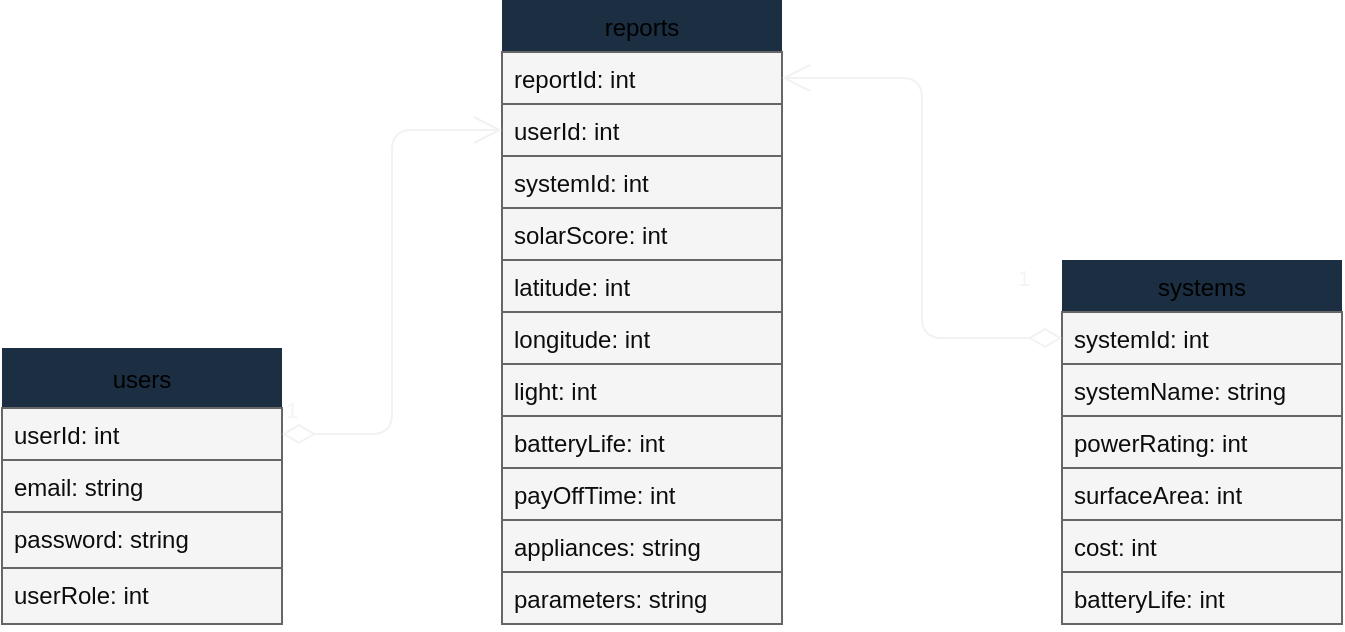 <mxfile>
    <diagram id="t39LJJXt5e7Rwhi7-xqu" name="Page-1">
        <mxGraphModel dx="253" dy="184" grid="0" gridSize="10" guides="1" tooltips="1" connect="1" arrows="1" fold="1" page="0" pageScale="1" pageWidth="850" pageHeight="1100" math="0" shadow="0">
            <root>
                <mxCell id="0"/>
                <mxCell id="1" parent="0"/>
                <object label="users" userRole="int" id="2">
                    <mxCell style="swimlane;fontStyle=0;childLayout=stackLayout;horizontal=1;startSize=30;fillColor=#1B2E42;horizontalStack=0;resizeParent=1;resizeParentMax=0;resizeLast=0;collapsible=1;marginBottom=0;gradientColor=none;strokeColor=none;" parent="1" vertex="1">
                        <mxGeometry x="118" y="364" width="140" height="138" as="geometry"/>
                    </mxCell>
                </object>
                <mxCell id="3" value="userId: int" style="text;strokeColor=#666666;fillColor=#f5f5f5;align=left;verticalAlign=top;spacingLeft=4;spacingRight=4;overflow=hidden;rotatable=0;points=[[0,0.5],[1,0.5]];portConstraint=eastwest;gradientColor=none;fontColor=#0d0d0d;" parent="2" vertex="1">
                    <mxGeometry y="30" width="140" height="26" as="geometry"/>
                </mxCell>
                <mxCell id="4" value="email: string" style="text;strokeColor=#666666;fillColor=#f5f5f5;align=left;verticalAlign=top;spacingLeft=4;spacingRight=4;overflow=hidden;rotatable=0;points=[[0,0.5],[1,0.5]];portConstraint=eastwest;gradientColor=none;fontColor=#0d0d0d;" parent="2" vertex="1">
                    <mxGeometry y="56" width="140" height="26" as="geometry"/>
                </mxCell>
                <mxCell id="5" value="password: string" style="text;strokeColor=#666666;fillColor=#f5f5f5;align=left;verticalAlign=top;spacingLeft=4;spacingRight=4;overflow=hidden;rotatable=0;points=[[0,0.5],[1,0.5]];portConstraint=eastwest;gradientColor=none;fontColor=#0d0d0d;" parent="2" vertex="1">
                    <mxGeometry y="82" width="140" height="28" as="geometry"/>
                </mxCell>
                <mxCell id="6" value="userRole: int" style="text;strokeColor=#666666;fillColor=#f5f5f5;align=left;verticalAlign=top;spacingLeft=4;spacingRight=4;overflow=hidden;rotatable=0;points=[[0,0.5],[1,0.5]];portConstraint=eastwest;gradientColor=none;fontColor=#0d0d0d;" parent="2" vertex="1">
                    <mxGeometry y="110" width="140" height="28" as="geometry"/>
                </mxCell>
                <mxCell id="7" value="systems" style="swimlane;fontStyle=0;childLayout=stackLayout;horizontal=1;startSize=26;fillColor=#1B2E42;horizontalStack=0;resizeParent=1;resizeParentMax=0;resizeLast=0;collapsible=1;marginBottom=0;gradientColor=none;strokeColor=none;" parent="1" vertex="1">
                    <mxGeometry x="648" y="320" width="140" height="182" as="geometry"/>
                </mxCell>
                <mxCell id="8" value="systemId: int" style="text;strokeColor=#666666;fillColor=#f5f5f5;align=left;verticalAlign=top;spacingLeft=4;spacingRight=4;overflow=hidden;rotatable=0;points=[[0,0.5],[1,0.5]];portConstraint=eastwest;gradientColor=none;fontColor=#0d0d0d;" parent="7" vertex="1">
                    <mxGeometry y="26" width="140" height="26" as="geometry"/>
                </mxCell>
                <mxCell id="9" value="systemName: string" style="text;strokeColor=#666666;fillColor=#f5f5f5;align=left;verticalAlign=top;spacingLeft=4;spacingRight=4;overflow=hidden;rotatable=0;points=[[0,0.5],[1,0.5]];portConstraint=eastwest;gradientColor=none;fontColor=#0d0d0d;" parent="7" vertex="1">
                    <mxGeometry y="52" width="140" height="26" as="geometry"/>
                </mxCell>
                <mxCell id="10" value="powerRating: int" style="text;strokeColor=#666666;fillColor=#f5f5f5;align=left;verticalAlign=top;spacingLeft=4;spacingRight=4;overflow=hidden;rotatable=0;points=[[0,0.5],[1,0.5]];portConstraint=eastwest;gradientColor=none;fontColor=#0d0d0d;" parent="7" vertex="1">
                    <mxGeometry y="78" width="140" height="26" as="geometry"/>
                </mxCell>
                <mxCell id="11" value="surfaceArea: int" style="text;strokeColor=#666666;fillColor=#f5f5f5;align=left;verticalAlign=top;spacingLeft=4;spacingRight=4;overflow=hidden;rotatable=0;points=[[0,0.5],[1,0.5]];portConstraint=eastwest;gradientColor=none;fontColor=#0d0d0d;" parent="7" vertex="1">
                    <mxGeometry y="104" width="140" height="26" as="geometry"/>
                </mxCell>
                <mxCell id="12" value="cost: int" style="text;strokeColor=#666666;fillColor=#f5f5f5;align=left;verticalAlign=top;spacingLeft=4;spacingRight=4;overflow=hidden;rotatable=0;points=[[0,0.5],[1,0.5]];portConstraint=eastwest;gradientColor=none;fontColor=#0d0d0d;" parent="7" vertex="1">
                    <mxGeometry y="130" width="140" height="26" as="geometry"/>
                </mxCell>
                <mxCell id="13" value="batteryLife: int" style="text;strokeColor=#666666;fillColor=#f5f5f5;align=left;verticalAlign=top;spacingLeft=4;spacingRight=4;overflow=hidden;rotatable=0;points=[[0,0.5],[1,0.5]];portConstraint=eastwest;gradientColor=none;fontColor=#0d0d0d;" parent="7" vertex="1">
                    <mxGeometry y="156" width="140" height="26" as="geometry"/>
                </mxCell>
                <mxCell id="16" value="reports" style="swimlane;fontStyle=0;childLayout=stackLayout;horizontal=1;startSize=26;fillColor=#1B2E42;horizontalStack=0;resizeParent=1;resizeParentMax=0;resizeLast=0;collapsible=1;marginBottom=0;gradientColor=none;strokeColor=none;" parent="1" vertex="1">
                    <mxGeometry x="368" y="190" width="140" height="312" as="geometry"/>
                </mxCell>
                <mxCell id="17" value="reportId: int" style="text;strokeColor=#666666;fillColor=#f5f5f5;align=left;verticalAlign=top;spacingLeft=4;spacingRight=4;overflow=hidden;rotatable=0;points=[[0,0.5],[1,0.5]];portConstraint=eastwest;gradientColor=none;fontColor=#0d0d0d;" parent="16" vertex="1">
                    <mxGeometry y="26" width="140" height="26" as="geometry"/>
                </mxCell>
                <mxCell id="18" value="userId: int" style="text;strokeColor=#666666;fillColor=#f5f5f5;align=left;verticalAlign=top;spacingLeft=4;spacingRight=4;overflow=hidden;rotatable=0;points=[[0,0.5],[1,0.5]];portConstraint=eastwest;gradientColor=none;fontColor=#0d0d0d;" parent="16" vertex="1">
                    <mxGeometry y="52" width="140" height="26" as="geometry"/>
                </mxCell>
                <mxCell id="19" value="systemId: int" style="text;strokeColor=#666666;fillColor=#f5f5f5;align=left;verticalAlign=top;spacingLeft=4;spacingRight=4;overflow=hidden;rotatable=0;points=[[0,0.5],[1,0.5]];portConstraint=eastwest;gradientColor=none;fontColor=#0d0d0d;" parent="16" vertex="1">
                    <mxGeometry y="78" width="140" height="26" as="geometry"/>
                </mxCell>
                <mxCell id="20" value="solarScore: int" style="text;strokeColor=#666666;fillColor=#f5f5f5;align=left;verticalAlign=top;spacingLeft=4;spacingRight=4;overflow=hidden;rotatable=0;points=[[0,0.5],[1,0.5]];portConstraint=eastwest;gradientColor=none;fontColor=#0d0d0d;" parent="16" vertex="1">
                    <mxGeometry y="104" width="140" height="26" as="geometry"/>
                </mxCell>
                <mxCell id="21" value="latitude: int" style="text;strokeColor=#666666;fillColor=#f5f5f5;align=left;verticalAlign=top;spacingLeft=4;spacingRight=4;overflow=hidden;rotatable=0;points=[[0,0.5],[1,0.5]];portConstraint=eastwest;gradientColor=none;fontColor=#0d0d0d;" parent="16" vertex="1">
                    <mxGeometry y="130" width="140" height="26" as="geometry"/>
                </mxCell>
                <mxCell id="22" value="longitude: int" style="text;strokeColor=#666666;fillColor=#f5f5f5;align=left;verticalAlign=top;spacingLeft=4;spacingRight=4;overflow=hidden;rotatable=0;points=[[0,0.5],[1,0.5]];portConstraint=eastwest;gradientColor=none;fontColor=#0d0d0d;" parent="16" vertex="1">
                    <mxGeometry y="156" width="140" height="26" as="geometry"/>
                </mxCell>
                <mxCell id="23" value="light: int" style="text;strokeColor=#666666;fillColor=#f5f5f5;align=left;verticalAlign=top;spacingLeft=4;spacingRight=4;overflow=hidden;rotatable=0;points=[[0,0.5],[1,0.5]];portConstraint=eastwest;gradientColor=none;fontColor=#0d0d0d;" parent="16" vertex="1">
                    <mxGeometry y="182" width="140" height="26" as="geometry"/>
                </mxCell>
                <mxCell id="24" value="batteryLife: int" style="text;strokeColor=#666666;fillColor=#f5f5f5;align=left;verticalAlign=top;spacingLeft=4;spacingRight=4;overflow=hidden;rotatable=0;points=[[0,0.5],[1,0.5]];portConstraint=eastwest;gradientColor=none;fontColor=#0d0d0d;" parent="16" vertex="1">
                    <mxGeometry y="208" width="140" height="26" as="geometry"/>
                </mxCell>
                <mxCell id="25" value="payOffTime: int" style="text;strokeColor=#666666;fillColor=#f5f5f5;align=left;verticalAlign=top;spacingLeft=4;spacingRight=4;overflow=hidden;rotatable=0;points=[[0,0.5],[1,0.5]];portConstraint=eastwest;gradientColor=none;fontColor=#0d0d0d;" parent="16" vertex="1">
                    <mxGeometry y="234" width="140" height="26" as="geometry"/>
                </mxCell>
                <mxCell id="26" value="appliances: string" style="text;strokeColor=#666666;fillColor=#f5f5f5;align=left;verticalAlign=top;spacingLeft=4;spacingRight=4;overflow=hidden;rotatable=0;points=[[0,0.5],[1,0.5]];portConstraint=eastwest;gradientColor=none;fontColor=#0d0d0d;" parent="16" vertex="1">
                    <mxGeometry y="260" width="140" height="26" as="geometry"/>
                </mxCell>
                <mxCell id="27" value="parameters: string" style="text;strokeColor=#666666;fillColor=#f5f5f5;align=left;verticalAlign=top;spacingLeft=4;spacingRight=4;overflow=hidden;rotatable=0;points=[[0,0.5],[1,0.5]];portConstraint=eastwest;gradientColor=none;fontColor=#0d0d0d;" parent="16" vertex="1">
                    <mxGeometry y="286" width="140" height="26" as="geometry"/>
                </mxCell>
                <mxCell id="28" value="1" style="endArrow=open;html=1;endSize=12;startArrow=diamondThin;startSize=14;startFill=0;edgeStyle=orthogonalEdgeStyle;align=left;verticalAlign=bottom;entryX=0;entryY=0.5;entryDx=0;entryDy=0;fillColor=#f5f5f5;gradientColor=#b3b3b3;strokeColor=#f2f2f2;fontColor=#f5f4f4;" parent="1" source="3" target="18" edge="1">
                    <mxGeometry x="-1" y="3" relative="1" as="geometry">
                        <mxPoint x="248" y="380" as="sourcePoint"/>
                        <mxPoint x="408" y="380" as="targetPoint"/>
                    </mxGeometry>
                </mxCell>
                <mxCell id="29" value="1" style="endArrow=open;html=1;endSize=12;startArrow=diamondThin;startSize=14;startFill=0;edgeStyle=orthogonalEdgeStyle;align=left;verticalAlign=bottom;fillColor=#f5f5f5;gradientColor=#b3b3b3;strokeColor=#f2f2f2;fontColor=#f5f4f4;" parent="1" source="8" target="17" edge="1">
                    <mxGeometry x="-0.822" y="-21" relative="1" as="geometry">
                        <mxPoint x="508" y="460" as="sourcePoint"/>
                        <mxPoint x="668" y="460" as="targetPoint"/>
                        <mxPoint as="offset"/>
                    </mxGeometry>
                </mxCell>
            </root>
        </mxGraphModel>
    </diagram>
</mxfile>